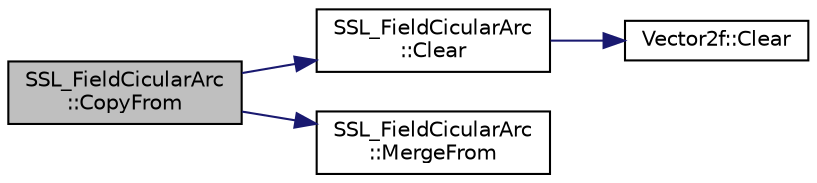 digraph "SSL_FieldCicularArc::CopyFrom"
{
 // INTERACTIVE_SVG=YES
  edge [fontname="Helvetica",fontsize="10",labelfontname="Helvetica",labelfontsize="10"];
  node [fontname="Helvetica",fontsize="10",shape=record];
  rankdir="LR";
  Node1 [label="SSL_FieldCicularArc\l::CopyFrom",height=0.2,width=0.4,color="black", fillcolor="grey75", style="filled", fontcolor="black"];
  Node1 -> Node2 [color="midnightblue",fontsize="10",style="solid",fontname="Helvetica"];
  Node2 [label="SSL_FieldCicularArc\l::Clear",height=0.2,width=0.4,color="black", fillcolor="white", style="filled",URL="$d4/dee/class_s_s_l___field_cicular_arc.html#aeb8142aae4ac3099e7ecf119caf81dfc"];
  Node2 -> Node3 [color="midnightblue",fontsize="10",style="solid",fontname="Helvetica"];
  Node3 [label="Vector2f::Clear",height=0.2,width=0.4,color="black", fillcolor="white", style="filled",URL="$da/dc2/class_vector2f.html#aba8accd8cd62c61d378a947f6612ab1f"];
  Node1 -> Node4 [color="midnightblue",fontsize="10",style="solid",fontname="Helvetica"];
  Node4 [label="SSL_FieldCicularArc\l::MergeFrom",height=0.2,width=0.4,color="black", fillcolor="white", style="filled",URL="$d4/dee/class_s_s_l___field_cicular_arc.html#aa9a17df2c79c8559f35ff82048e0e3de"];
}
